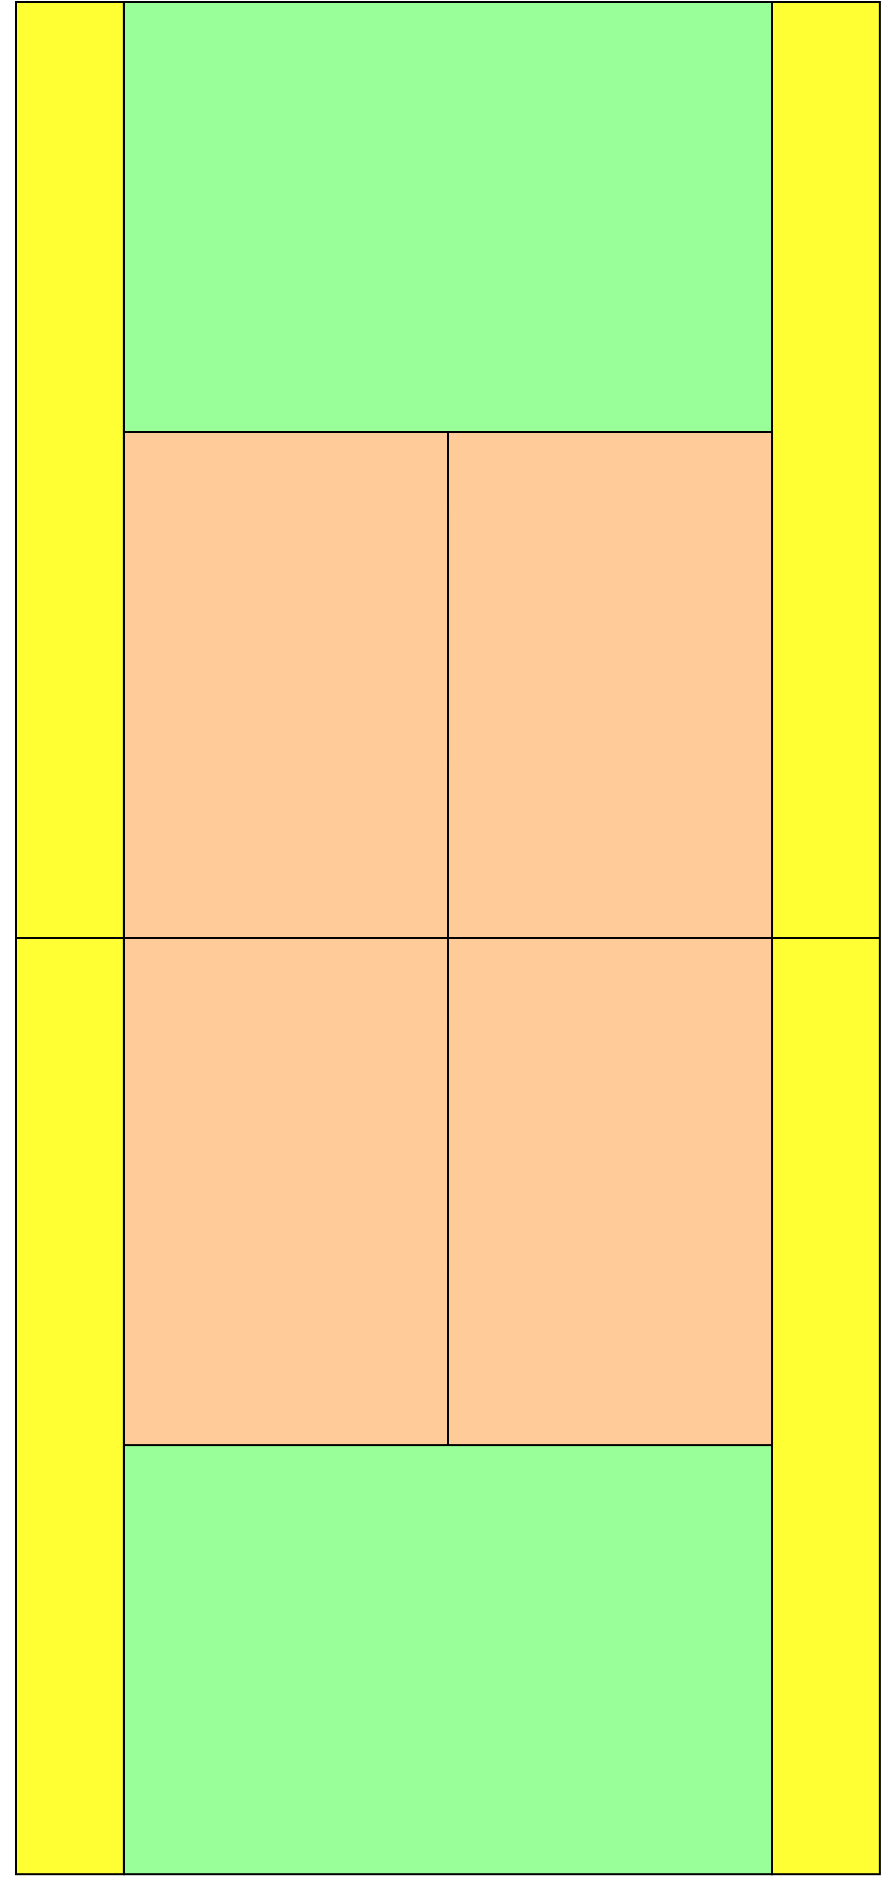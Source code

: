 <mxfile version="24.7.2" type="github">
  <diagram name="第 1 页" id="8MFRhUTCMbz-YKNLZu8n">
    <mxGraphModel dx="1740" dy="954" grid="1" gridSize="10" guides="0" tooltips="1" connect="1" arrows="1" fold="1" page="1" pageScale="1" pageWidth="827" pageHeight="1169" math="0" shadow="0">
      <root>
        <mxCell id="0" />
        <mxCell id="1" parent="0" />
        <mxCell id="7ypFmyVutZnrwf_CFHeM-20" value="" style="rounded=0;whiteSpace=wrap;html=1;fillColor=#99FF99;" vertex="1" parent="1">
          <mxGeometry x="234" y="68" width="324.015" height="936.1" as="geometry" />
        </mxCell>
        <mxCell id="7ypFmyVutZnrwf_CFHeM-21" value="" style="rounded=0;whiteSpace=wrap;html=1;fillColor=#FFFF33;" vertex="1" parent="1">
          <mxGeometry x="558" y="68" width="53.937" height="936.1" as="geometry" />
        </mxCell>
        <mxCell id="7ypFmyVutZnrwf_CFHeM-26" style="edgeStyle=none;rounded=0;orthogonalLoop=1;jettySize=auto;html=1;exitX=0;exitY=0.5;exitDx=0;exitDy=0;entryX=0;entryY=0;entryDx=0;entryDy=0;" edge="1" parent="1" source="7ypFmyVutZnrwf_CFHeM-22" target="7ypFmyVutZnrwf_CFHeM-24">
          <mxGeometry relative="1" as="geometry" />
        </mxCell>
        <mxCell id="7ypFmyVutZnrwf_CFHeM-22" value="" style="rounded=0;whiteSpace=wrap;html=1;fillColor=#FFFF33;" vertex="1" parent="1">
          <mxGeometry x="180" y="68" width="53.937" height="936.1" as="geometry" />
        </mxCell>
        <mxCell id="7ypFmyVutZnrwf_CFHeM-23" value="" style="rounded=0;whiteSpace=wrap;html=1;fillColor=#FFCC99;" vertex="1" parent="1">
          <mxGeometry x="234" y="283" width="324.015" height="253.543" as="geometry" />
        </mxCell>
        <mxCell id="7ypFmyVutZnrwf_CFHeM-24" value="" style="rounded=0;whiteSpace=wrap;html=1;fillColor=#FFCC99;" vertex="1" parent="1">
          <mxGeometry x="234" y="536" width="324.015" height="253.543" as="geometry" />
        </mxCell>
        <mxCell id="7ypFmyVutZnrwf_CFHeM-25" value="" style="endArrow=none;html=1;rounded=0;exitX=0;exitY=0.5;exitDx=0;exitDy=0;entryX=1;entryY=0.5;entryDx=0;entryDy=0;" edge="1" parent="1" source="7ypFmyVutZnrwf_CFHeM-22" target="7ypFmyVutZnrwf_CFHeM-21">
          <mxGeometry width="50" height="50" relative="1" as="geometry">
            <mxPoint x="350" y="550" as="sourcePoint" />
            <mxPoint x="400" y="500" as="targetPoint" />
          </mxGeometry>
        </mxCell>
        <mxCell id="7ypFmyVutZnrwf_CFHeM-27" value="" style="endArrow=none;html=1;rounded=0;entryX=0.5;entryY=0;entryDx=0;entryDy=0;exitX=0.5;exitY=1;exitDx=0;exitDy=0;" edge="1" parent="1" source="7ypFmyVutZnrwf_CFHeM-24" target="7ypFmyVutZnrwf_CFHeM-23">
          <mxGeometry width="50" height="50" relative="1" as="geometry">
            <mxPoint x="300" y="480" as="sourcePoint" />
            <mxPoint x="350" y="430" as="targetPoint" />
          </mxGeometry>
        </mxCell>
      </root>
    </mxGraphModel>
  </diagram>
</mxfile>
